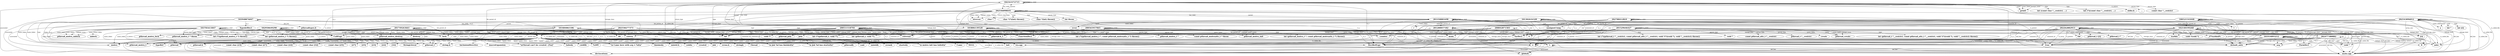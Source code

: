 digraph G {
node[fontname="times-bold", fontsize = 19]
edge[label = "is_pointer"]
"201529646427" -> "True"
"202543096012" -> "True"
"102950649290" -> "True"
"102163372715" -> "True"
"101934893212" -> "True"
"200565957065" -> "True"
"200511518781" -> "True"
"201749263661" -> "True"
"103781613047" -> "True"
"202546098645" -> "True"
"102140199268" -> "True"
"202477380882" -> "True"
"202262882913" -> "True"
edge[label = "lex_parent_id"]
"202477380882" -> "102140199268"
"103806139520" -> ""
"202543096012" -> "201200057182"
"201200057182" -> ""
"102140199268" -> ""
"200511518781" -> ""
"203358881698" -> "201200057182"
"102950649290" -> ""
"101302616328" -> "102140199268"
"100521541048" -> "102140199268"
"201529646427" -> ""
"101934893212" -> "102140199268"
"103781613047" -> ""
"200842871503" -> ""
"202262882913" -> ""
"201749263661" -> ""
"202546098645" -> ""
"103484061106" -> ""
"200565957065" -> ""
"202558277373" -> ""
"202788412824" -> "201200057182"
"103948876047" -> ""
"102163372715" -> ""
edge[label = "is_a"]
"100521541048" -> "VarDecl"
"201529646427" -> "DeclRefExpr"
"101934893212" -> "DeclRefExpr"
"202546098645" -> "CallExpr"
"103948876047" -> "TypedefDecl"
"102140199268" -> "FunctionDecl"
"202543096012" -> "DeclRefExpr"
"" -> "StringLiteral"
"102140199268" -> "DeclRefExpr"
"101302616328" -> "DeclRefExpr"
"203358881698" -> "DeclRefExpr"
"102163372715" -> "CallExpr"
"103948876047" -> "TypeRef"
"202546098645" -> "DeclRefExpr"
"101302616328" -> "VarDecl"
"202477380882" -> "ParmDecl"
"202788412824" -> "DeclRefExpr"
"102950649290" -> "DeclRefExpr"
"102950649290" -> "FunctionDecl"
"202262882913" -> "VarDecl"
"200565957065" -> "FunctionDecl"
"201200057182" -> "FunctionDecl"
"103806139520" -> "VarDecl"
"202546098645" -> "FunctionDecl"
"201749263661" -> "CallExpr"
"102950649290" -> "CallExpr"
"100521541048" -> "DeclRefExpr"
"101934893212" -> "ParmDecl"
"" -> "inclusionDirective"
"200565957065" -> "DeclRefExpr"
"202558277373" -> "VarDecl"
"103781613047" -> "CallExpr"
"103484061106" -> "VarDecl"
"202262882913" -> "DeclRefExpr"
"200511518781" -> "CallExpr"
"200511518781" -> "DeclRefExpr"
"200842871503" -> "VarDecl"
"201749263661" -> "FunctionDecl"
"203358881698" -> "VarDecl"
"200511518781" -> "FunctionDecl"
"103781613047" -> "FunctionDecl"
"103781613047" -> "DeclRefExpr"
"202543096012" -> "VarDecl"
"103484061106" -> "DeclRefExpr"
"202788412824" -> "VarDecl"
"102163372715" -> "FunctionDecl"
"200565957065" -> "CallExpr"
"201529646427" -> "FunctionDecl"
"103806139520" -> "DeclRefExpr"
"102163372715" -> "DeclRefExpr"
"201749263661" -> "DeclRefExpr"
"" -> "TypeRef"
"" -> "macroExpansion"
"201529646427" -> "CallExpr"
"202558277373" -> "DeclRefExpr"
edge[label = "name_token"]
"202558277373" -> "lock"
"201529646427" -> "create"
"" -> "\"\\nThread can't be created : [%s]\""
"103781613047" -> "pthread"
"" -> "failedn"
"102950649290" -> "pthread"
"201529646427" -> "pthread"
"200565957065" -> "mutex"
"100521541048" -> "i"
"101302616328" -> "r"
"" -> "cstdlib"
"" -> "pthread.h"
"" -> "%dn"
"103948876047" -> "pthread_mutex_t"
"" -> "\"\\n Came here with arg = %d\\n\""
"" -> "finishedn"
"" -> "pthread_mutex_t"
"201200057182" -> "main"
"102950649290" -> "pthread_mutex_lock"
"" -> "unistd.h"
"" -> "cstdio"
"" -> "mutex"
"102950649290" -> "lock"
"202477380882" -> "arg"
"201749263661" -> "pthread"
"" -> "created"
"" -> "Job"
"" -> "pthread_t"
"" -> "errno.h"
"200511518781" -> "pthread"
"" -> "stringh"
"201529646427" -> "pthread_create"
"" -> "Thread"
"200565957065" -> "init"
"202546098645" -> "strerror"
"" -> "\"\\n Job %d has finished\\n\""
"102950649290" -> "mutex"
"103806139520" -> "counter"
"200565957065" -> "pthread_mutex_init"
"" -> "\"\\n Job %d has started\\n\""
"" -> "pthreadh"
"200565957065" -> "pthread"
"" -> "cant"
"" -> "unistdh"
"" -> "pthread"
"" -> "errnoh"
"202543096012" -> "a"
"" -> "string.h"
"103781613047" -> "pthread_mutex_unlock"
"201749263661" -> "mutex"
"103948876047" -> "pthread"
"101934893212" -> "arg"
"" -> "startedn"
"103781613047" -> "mutex"
"" -> "arg"
"103948876047" -> "mutex"
"" -> "\"\\n mutex init has failed\\n\""
"200842871503" -> "counter"
"" -> "init"
"" -> "Came"
"202262882913" -> "tid"
"102140199268" -> "trythis"
"102163372715" -> "printf"
"202788412824" -> "i"
"203358881698" -> "error"
"200511518781" -> "pthread_join"
"103781613047" -> "unlock"
"200511518781" -> "join"
"201749263661" -> "pthread_mutex_destroy"
"103484061106" -> "lock"
"201749263661" -> "destroy"
"" -> "NULL"
edge[label = "type"]
"202262882913" -> "pthread_t [2]"
"102950649290" -> "int"
"200565957065" -> "int (pthread_mutex_t *, const pthread_mutexattr_t *) throw()"
"" -> "const char [23]"
"200565957065" -> "int"
"202546098645" -> "char *"
"102163372715" -> "int"
"202543096012" -> "int *"
"" -> "const char [27]"
"202546098645" -> "char *(*)(int) throw()"
"103806139520" -> "int"
"103781613047" -> "int (*)(pthread_mutex_t *) throw()"
"" -> "const char [22]"
"200842871503" -> "int"
"103781613047" -> "int"
"200511518781" -> "int"
"202546098645" -> "char *(int) throw()"
"201529646427" -> "int"
"200511518781" -> "int (*)(pthread_t, void **)"
"" -> "pthread_mutex_t"
"202543096012" -> "int [2]"
"103781613047" -> "int (pthread_mutex_t *) throw()"
"102140199268" -> "void *(void *)"
"202262882913" -> "pthread_t *"
"" -> "const char [32]"
"203358881698" -> "int"
"101302616328" -> "unsigned long"
"101934893212" -> "void *"
"201749263661" -> "int (pthread_mutex_t *) throw()"
"103484061106" -> "pthread_mutex_t"
"201749263661" -> "int"
"100521541048" -> "unsigned long"
"201529646427" -> "int (pthread_t *__restrict, const pthread_attr_t *__restrict, void *(*)(void *), void *__restrict) throw()"
"202788412824" -> "int"
"201749263661" -> "int (*)(pthread_mutex_t *) throw()"
"" -> "pthread_t"
"" -> "const char [25]"
"200511518781" -> "int (pthread_t, void **)"
"201529646427" -> "int (*)(pthread_t *__restrict, const pthread_attr_t *__restrict, void *(*)(void *), void *__restrict) throw()"
"102163372715" -> "int (const char *__restrict, ...)"
"202558277373" -> "pthread_mutex_t"
"202477380882" -> "void *"
"102950649290" -> "int (*)(pthread_mutex_t *) throw()"
"102163372715" -> "int (*)(const char *__restrict, ...)"
"103948876047" -> "pthread_mutex_t"
"102950649290" -> "int (pthread_mutex_t *) throw()"
"200565957065" -> "int (*)(pthread_mutex_t *, const pthread_mutexattr_t *) throw()"
edge[label = "id"]
"203358881698" -> "203358881698"
"101934893212" -> "101934893212"
"200842871503" -> "200842871503"
"202262882913" -> "202262882913"
"102140199268" -> "102140199268"
"1" -> "1"
"103484061106" -> "103484061106"
"100521541048" -> "100521541048"
"201200057182" -> "201200057182"
"2" -> "2"
"103948876047" -> "103948876047"
"202477380882" -> "202477380882"
"202788412824" -> "202788412824"
"101302616328" -> "101302616328"
"202543096012" -> "202543096012"
edge[label = "linkage_kind"]
"202546098645" -> "external"
"203358881698" -> "auto"
"103781613047" -> "external"
"100521541048" -> "auto"
"202788412824" -> "auto"
"201200057182" -> "external"
"202558277373" -> "external"
"200842871503" -> "external"
"103806139520" -> "external"
"102140199268" -> "external"
"200565957065" -> "external"
"201749263661" -> "external"
"103484061106" -> "external"
"201529646427" -> "external"
"101934893212" -> "auto"
"102163372715" -> "external"
"103948876047" -> "external"
"200511518781" -> "external"
"202262882913" -> "external"
"202543096012" -> "auto"
"101302616328" -> "auto"
"102950649290" -> "external"
"202477380882" -> "auto"
edge[label = "associated"]
"202558277373" -> "declarations"
"201529646427" -> "declarations"
"202788412824" -> "declarations"
"" -> "globals"
"200842871503" -> "globals"
"202262882913" -> "globals"
"201749263661" -> "declarations"
"200565957065" -> "declarations"
"200511518781" -> "declarations"
"102140199268" -> "declarations"
"" -> "declarations"
"102163372715" -> "declarations"
"203358881698" -> "declarations"
"202262882913" -> "declarations"
"202477380882" -> "declarations"
"1" -> "globals"
"201200057182" -> "declarations"
"202546098645" -> "declarations"
"202543096012" -> "declarations"
"2" -> "declarations"
edge[label = "def_line"]
"201200057182" -> "main.cpp"
"1" -> "main.cpp"
"101302616328" -> "try.cpp"
"202477380882" -> "main.cpp"
"202543096012" -> "main.cpp"
"102140199268" -> "try.cpp"
"103948876047" -> "pthreadtypes.h"
"101934893212" -> "try.cpp"
"202788412824" -> "main.cpp"
"202262882913" -> "main.cpp"
"200842871503" -> "main.cpp"
"2" -> "main.cpp"
"203358881698" -> "main.cpp"
"103484061106" -> "try.cpp"
"100521541048" -> "try.cpp"
edge[label = "parent"]
"203358881698" -> "202546098645"
"103781613047" -> "103781613047"
"202543096012" -> "202543096012"
"201529646427" -> "201529646427"
"103806139520" -> "103806139520"
"101934893212" -> "102140199268"
"200511518781" -> "200511518781"
"101934893212" -> "101934893212"
"200565957065" -> "200565957065"
"203358881698" -> "203358881698"
"202788412824" -> "202788412824"
"202546098645" -> "102163372715"
"102163372715" -> "102163372715"
"103948876047" -> "103484061106"
"103806139520" -> "102163372715"
"202262882913" -> "202262882913"
"202546098645" -> "202546098645"
"201749263661" -> "201749263661"
"100521541048" -> "100521541048"
"102950649290" -> "102950649290"
"202477380882" -> "102140199268"
"101302616328" -> "101302616328"
edge[label = "comment_id"]
"201529646427" -> "2"
"200511518781" -> "2"
"202788412824" -> "2"
"" -> "2"
"" -> "1"
"200842871503" -> "1"
"202262882913" -> "1"
"200565957065" -> "2"
"202262882913" -> "2"
"202558277373" -> "2"
"102163372715" -> "2"
"202546098645" -> "2"
"201200057182" -> "2"
"202543096012" -> "2"
"202477380882" -> "2"
"203358881698" -> "2"
"201749263661" -> "2"
"102140199268" -> "2"
edge[label = "linkage_name"]
"201200057182" -> "main"
"102140199268" -> "_Z7trythisPv"
"200565957065" -> "pthread_mutex_init"
"201749263661" -> "pthread_mutex_destroy"
"102950649290" -> "pthread_mutex_lock"
"201529646427" -> "pthread_create"
"202546098645" -> "strerror"
"200511518781" -> "pthread_join"
"103781613047" -> "pthread_mutex_unlock"
"102163372715" -> "printf"
edge[label = "has_child"]
"101302616328" -> "101302616328"
"202546098645" -> "203358881698"
"102163372715" -> "102163372715"
"102163372715" -> "202546098645"
"103484061106" -> "103948876047"
"103781613047" -> "103781613047"
"102163372715" -> "103806139520"
"103806139520" -> "103806139520"
"102950649290" -> "102950649290"
"200511518781" -> "200511518781"
"102140199268" -> "101934893212"
"200565957065" -> "200565957065"
"203358881698" -> "203358881698"
"202262882913" -> "202262882913"
"100521541048" -> "100521541048"
"201749263661" -> "201749263661"
"202788412824" -> "202788412824"
"102140199268" -> "202477380882"
"101934893212" -> "101934893212"
"201529646427" -> "201529646427"
"202546098645" -> "202546098645"
"202543096012" -> "202543096012"
edge[label = "name"]
"102163372715" -> "printf"
"203358881698" -> "error"
"202543096012" -> "a"
"" -> "unistd.h"
"" -> "pthread_mutex_t"
"101302616328" -> "r"
"202788412824" -> "i"
"" -> "\"\\n Job %d has started\\n\""
"200511518781" -> "pthread_join"
"" -> "\"\\n Job %d has finished\\n\""
"" -> "NULL"
"201749263661" -> "pthread_mutex_destroy"
"200842871503" -> "counter"
"" -> "pthread.h"
"102140199268" -> "trythis"
"201200057182" -> "main"
"102950649290" -> "pthread_mutex_lock"
"101934893212" -> "arg"
"" -> "\"\\n mutex init has failed\\n\""
"202262882913" -> "tid"
"" -> "errno.h"
"" -> "cstdio"
"" -> "pthread_t"
"202477380882" -> "arg"
"" -> "string.h"
"103484061106" -> "lock"
"103806139520" -> "counter"
"202558277373" -> "lock"
"200565957065" -> "pthread_mutex_init"
"103781613047" -> "pthread_mutex_unlock"
"201529646427" -> "pthread_create"
"" -> "cstdlib"
"" -> "\"\\nThread can't be created : [%s]\""
"100521541048" -> "i"
"202546098645" -> "strerror"
"" -> "\"\\n Came here with arg = %d\\n\""
"103948876047" -> "pthread_mutex_t"
edge[label = "is_extern"]
"200511518781" -> "pthread.h_1"
"103781613047" -> "pthread.h"
"201749263661" -> "pthread.h_1"
"202546098645" -> "string.h"
"202558277373" -> "main.cpp"
"103806139520" -> "try.cpp"
"200565957065" -> "pthread.h_1"
"102140199268" -> "main.cpp"
"102950649290" -> "pthread.h"
"201529646427" -> "pthread.h_1"
"102163372715" -> "stdio.h"
edge[label = "size"]
"200842871503" -> "4"
"103806139520" -> "4"
"100521541048" -> "8"
"202543096012" -> "4"
"101934893212" -> "8"
"202788412824" -> "4"
"101302616328" -> "8"
"203358881698" -> "4"
"202558277373" -> "40"
"202262882913" -> "8"
"103484061106" -> "40"
edge[label = "is_called_file"]
"202558277373" -> "main.cpp"
"201529646427" -> "main.cpp"
"103806139520" -> "try.cpp"
"202543096012" -> "main.cpp"
"200565957065" -> "main.cpp"
"" -> "try.cpp"
"100521541048" -> "try.cpp"
"202788412824" -> "main.cpp"
"202262882913" -> "main.cpp"
"103781613047" -> "try.cpp"
"203358881698" -> "main.cpp"
"102163372715" -> "try.cpp"
"101934893212" -> "try.cpp"
"200511518781" -> "main.cpp"
"102140199268" -> "main.cpp"
"103948876047" -> "try.cpp"
"102163372715" -> "main.cpp"
"" -> "main.cpp"
"201749263661" -> "main.cpp"
"101302616328" -> "try.cpp"
"202546098645" -> "main.cpp"
"103484061106" -> "try.cpp"
"102950649290" -> "try.cpp"
edge[label = "storage_class"]
"200511518781" -> "extern"
"201529646427" -> "extern"
"201749263661" -> "extern"
"102140199268" -> "default_auto"
"102950649290" -> "extern"
"200842871503" -> "default_auto"
"202788412824" -> "default_auto"
"101302616328" -> "default_auto"
"101934893212" -> "default_auto"
"202546098645" -> "extern"
"103781613047" -> "extern"
"103806139520" -> "extern"
"102163372715" -> "extern"
"203358881698" -> "default_auto"
"202558277373" -> "extern"
"100521541048" -> "default_auto"
"200565957065" -> "extern"
"202262882913" -> "default_auto"
"202477380882" -> "default_auto"
"201200057182" -> "default_auto"
"103484061106" -> "default_auto"
"202543096012" -> "default_auto"
edge[label = "return_type"]
"201529646427" -> "int"
"202546098645" -> "char *"
"102950649290" -> "int"
"103781613047" -> "int"
"102163372715" -> "int"
"201749263661" -> "int"
"102140199268" -> "void *"
"200511518781" -> "int"
"201200057182" -> "int"
"200565957065" -> "int"
edge[label = "array_size"]
"" -> "[27]"
"" -> "[25]"
"202543096012" -> "[2]"
"" -> "[23]"
"202262882913" -> "[2]"
"" -> "[22]"
"" -> "[32]"
edge[label = "param_type"]
"102140199268" -> "void *"
"103781613047" -> "pthread_mutex_t * throw"
"201529646427" -> " void *"
"201749263661" -> "pthread_mutex_t * throw"
"102163372715" -> " ..."
"201529646427" -> " const pthread_attr_t *__restrict"
"200565957065" -> "pthread_mutex_t *"
"102163372715" -> "const char *__restrict"
"200565957065" -> " const pthread_mutexattr_t * throw"
"202546098645" -> "int throw"
"102950649290" -> "pthread_mutex_t * throw"
"200511518781" -> "pthread_t"
"200511518781" -> " void **"
"201529646427" -> "pthread_t *__restrict"
"201200057182" -> ""
edge[label = "is_array"]
"202262882913" -> "True"
"" -> "True"
"202543096012" -> "True"
edge[label = "AD"]

}
